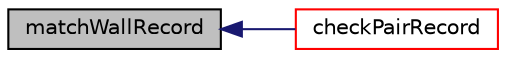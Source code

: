 digraph "matchWallRecord"
{
  bgcolor="transparent";
  edge [fontname="Helvetica",fontsize="10",labelfontname="Helvetica",labelfontsize="10"];
  node [fontname="Helvetica",fontsize="10",shape=record];
  rankdir="LR";
  Node1 [label="matchWallRecord",height=0.2,width=0.4,color="black", fillcolor="grey75", style="filled", fontcolor="black"];
  Node1 -> Node2 [dir="back",color="midnightblue",fontsize="10",style="solid",fontname="Helvetica"];
  Node2 [label="checkPairRecord",height=0.2,width=0.4,color="red",URL="$a00312.html#a58f878add16fc44f1ee24fcb1650f003",tooltip="Enquire if the specified record exists without modifying. "];
}
